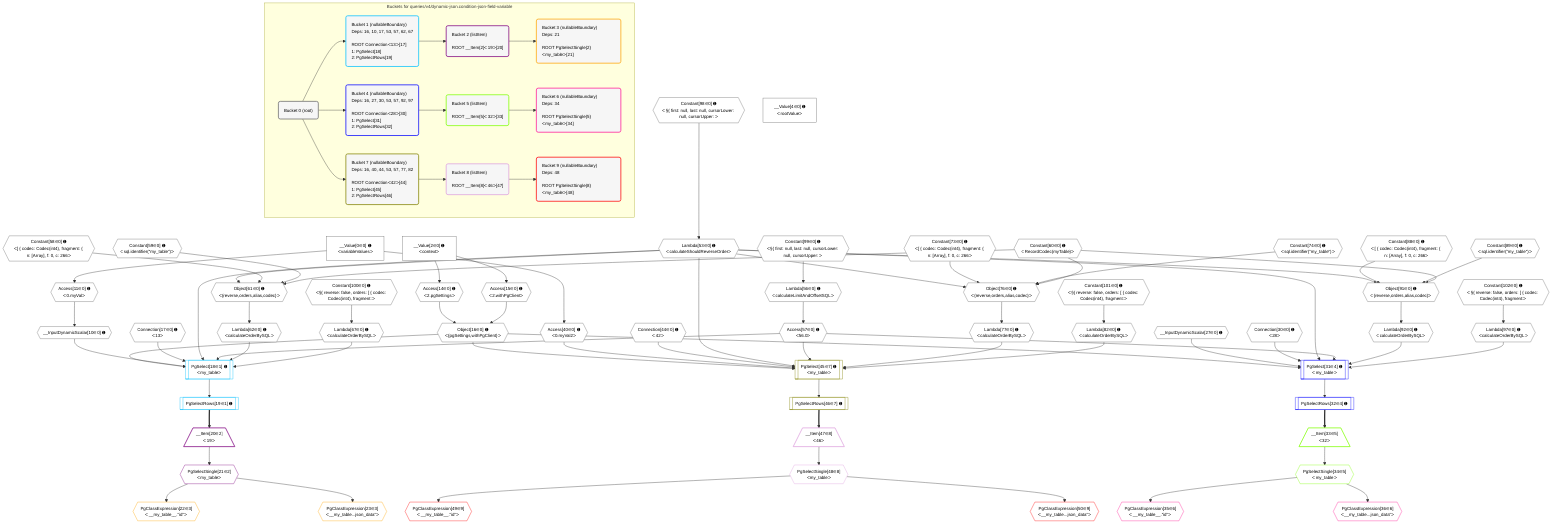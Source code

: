 %%{init: {'themeVariables': { 'fontSize': '12px'}}}%%
graph TD
    classDef path fill:#eee,stroke:#000,color:#000
    classDef plan fill:#fff,stroke-width:1px,color:#000
    classDef itemplan fill:#fff,stroke-width:2px,color:#000
    classDef unbatchedplan fill:#dff,stroke-width:1px,color:#000
    classDef sideeffectplan fill:#fcc,stroke-width:2px,color:#000
    classDef bucket fill:#f6f6f6,color:#000,stroke-width:2px,text-align:left


    %% plan dependencies
    Object61{{"Object[61∈0] ➊<br />ᐸ{reverse,orders,alias,codec}ᐳ"}}:::plan
    Lambda53{{"Lambda[53∈0] ➊<br />ᐸcalculateShouldReverseOrderᐳ"}}:::plan
    Constant58{{"Constant[58∈0] ➊<br />ᐸ[ { codec: Codec(int4), fragment: { n: [Array], f: 0, c: 266ᐳ"}}:::plan
    Constant59{{"Constant[59∈0] ➊<br />ᐸsql.identifier(”my_table”)ᐳ"}}:::plan
    Constant60{{"Constant[60∈0] ➊<br />ᐸRecordCodec(myTable)ᐳ"}}:::plan
    Lambda53 & Constant58 & Constant59 & Constant60 --> Object61
    Object76{{"Object[76∈0] ➊<br />ᐸ{reverse,orders,alias,codec}ᐳ"}}:::plan
    Constant73{{"Constant[73∈0] ➊<br />ᐸ[ { codec: Codec(int4), fragment: { n: [Array], f: 0, c: 266ᐳ"}}:::plan
    Constant74{{"Constant[74∈0] ➊<br />ᐸsql.identifier(”my_table”)ᐳ"}}:::plan
    Lambda53 & Constant73 & Constant74 & Constant60 --> Object76
    Object91{{"Object[91∈0] ➊<br />ᐸ{reverse,orders,alias,codec}ᐳ"}}:::plan
    Constant88{{"Constant[88∈0] ➊<br />ᐸ[ { codec: Codec(int4), fragment: { n: [Array], f: 0, c: 266ᐳ"}}:::plan
    Constant89{{"Constant[89∈0] ➊<br />ᐸsql.identifier(”my_table”)ᐳ"}}:::plan
    Lambda53 & Constant88 & Constant89 & Constant60 --> Object91
    Object16{{"Object[16∈0] ➊<br />ᐸ{pgSettings,withPgClient}ᐳ"}}:::plan
    Access14{{"Access[14∈0] ➊<br />ᐸ2.pgSettingsᐳ"}}:::plan
    Access15{{"Access[15∈0] ➊<br />ᐸ2.withPgClientᐳ"}}:::plan
    Access14 & Access15 --> Object16
    __InputDynamicScalar10{{"__InputDynamicScalar[10∈0] ➊"}}:::plan
    Access11{{"Access[11∈0] ➊<br />ᐸ0.myValᐳ"}}:::plan
    Access11 --> __InputDynamicScalar10
    __Value0["__Value[0∈0] ➊<br />ᐸvariableValuesᐳ"]:::plan
    __Value0 --> Access11
    __Value2["__Value[2∈0] ➊<br />ᐸcontextᐳ"]:::plan
    __Value2 --> Access14
    __Value2 --> Access15
    Access40{{"Access[40∈0] ➊<br />ᐸ0.myVal2ᐳ"}}:::plan
    __Value0 --> Access40
    Constant98{{"Constant[98∈0] ➊<br />ᐸ§{ first: null, last: null, cursorLower: null, cursorUpper: ᐳ"}}:::plan
    Constant98 --> Lambda53
    Lambda56{{"Lambda[56∈0] ➊<br />ᐸcalculateLimitAndOffsetSQLᐳ"}}:::plan
    Constant99{{"Constant[99∈0] ➊<br />ᐸ§{ first: null, last: null, cursorLower: null, cursorUpper: ᐳ"}}:::plan
    Constant99 --> Lambda56
    Access57{{"Access[57∈0] ➊<br />ᐸ56.0ᐳ"}}:::plan
    Lambda56 --> Access57
    Lambda62{{"Lambda[62∈0] ➊<br />ᐸcalculateOrderBySQLᐳ"}}:::plan
    Object61 --> Lambda62
    Lambda67{{"Lambda[67∈0] ➊<br />ᐸcalculateOrderBySQLᐳ"}}:::plan
    Constant100{{"Constant[100∈0] ➊<br />ᐸ§{ reverse: false, orders: [ { codec: Codec(int4), fragment:ᐳ"}}:::plan
    Constant100 --> Lambda67
    Lambda77{{"Lambda[77∈0] ➊<br />ᐸcalculateOrderBySQLᐳ"}}:::plan
    Object76 --> Lambda77
    Lambda82{{"Lambda[82∈0] ➊<br />ᐸcalculateOrderBySQLᐳ"}}:::plan
    Constant101{{"Constant[101∈0] ➊<br />ᐸ§{ reverse: false, orders: [ { codec: Codec(int4), fragment:ᐳ"}}:::plan
    Constant101 --> Lambda82
    Lambda92{{"Lambda[92∈0] ➊<br />ᐸcalculateOrderBySQLᐳ"}}:::plan
    Object91 --> Lambda92
    Lambda97{{"Lambda[97∈0] ➊<br />ᐸcalculateOrderBySQLᐳ"}}:::plan
    Constant102{{"Constant[102∈0] ➊<br />ᐸ§{ reverse: false, orders: [ { codec: Codec(int4), fragment:ᐳ"}}:::plan
    Constant102 --> Lambda97
    __Value4["__Value[4∈0] ➊<br />ᐸrootValueᐳ"]:::plan
    Connection17{{"Connection[17∈0] ➊<br />ᐸ13ᐳ"}}:::plan
    __InputDynamicScalar27{{"__InputDynamicScalar[27∈0] ➊"}}:::plan
    Connection30{{"Connection[30∈0] ➊<br />ᐸ28ᐳ"}}:::plan
    Connection44{{"Connection[44∈0] ➊<br />ᐸ42ᐳ"}}:::plan
    PgSelect18[["PgSelect[18∈1] ➊<br />ᐸmy_tableᐳ"]]:::plan
    Object16 & __InputDynamicScalar10 & Connection17 & Lambda53 & Access57 & Lambda62 & Lambda67 --> PgSelect18
    PgSelectRows19[["PgSelectRows[19∈1] ➊"]]:::plan
    PgSelect18 --> PgSelectRows19
    __Item20[/"__Item[20∈2]<br />ᐸ19ᐳ"\]:::itemplan
    PgSelectRows19 ==> __Item20
    PgSelectSingle21{{"PgSelectSingle[21∈2]<br />ᐸmy_tableᐳ"}}:::plan
    __Item20 --> PgSelectSingle21
    PgClassExpression22{{"PgClassExpression[22∈3]<br />ᐸ__my_table__.”id”ᐳ"}}:::plan
    PgSelectSingle21 --> PgClassExpression22
    PgClassExpression23{{"PgClassExpression[23∈3]<br />ᐸ__my_table...json_data”ᐳ"}}:::plan
    PgSelectSingle21 --> PgClassExpression23
    PgSelect31[["PgSelect[31∈4] ➊<br />ᐸmy_tableᐳ"]]:::plan
    Object16 & __InputDynamicScalar27 & Connection30 & Lambda53 & Access57 & Lambda92 & Lambda97 --> PgSelect31
    PgSelectRows32[["PgSelectRows[32∈4] ➊"]]:::plan
    PgSelect31 --> PgSelectRows32
    __Item33[/"__Item[33∈5]<br />ᐸ32ᐳ"\]:::itemplan
    PgSelectRows32 ==> __Item33
    PgSelectSingle34{{"PgSelectSingle[34∈5]<br />ᐸmy_tableᐳ"}}:::plan
    __Item33 --> PgSelectSingle34
    PgClassExpression35{{"PgClassExpression[35∈6]<br />ᐸ__my_table__.”id”ᐳ"}}:::plan
    PgSelectSingle34 --> PgClassExpression35
    PgClassExpression36{{"PgClassExpression[36∈6]<br />ᐸ__my_table...json_data”ᐳ"}}:::plan
    PgSelectSingle34 --> PgClassExpression36
    PgSelect45[["PgSelect[45∈7] ➊<br />ᐸmy_tableᐳ"]]:::plan
    Object16 & Access40 & Connection44 & Lambda53 & Access57 & Lambda77 & Lambda82 --> PgSelect45
    PgSelectRows46[["PgSelectRows[46∈7] ➊"]]:::plan
    PgSelect45 --> PgSelectRows46
    __Item47[/"__Item[47∈8]<br />ᐸ46ᐳ"\]:::itemplan
    PgSelectRows46 ==> __Item47
    PgSelectSingle48{{"PgSelectSingle[48∈8]<br />ᐸmy_tableᐳ"}}:::plan
    __Item47 --> PgSelectSingle48
    PgClassExpression49{{"PgClassExpression[49∈9]<br />ᐸ__my_table__.”id”ᐳ"}}:::plan
    PgSelectSingle48 --> PgClassExpression49
    PgClassExpression50{{"PgClassExpression[50∈9]<br />ᐸ__my_table...json_data”ᐳ"}}:::plan
    PgSelectSingle48 --> PgClassExpression50

    %% define steps

    subgraph "Buckets for queries/v4/dynamic-json.condition-json-field-variable"
    Bucket0("Bucket 0 (root)"):::bucket
    classDef bucket0 stroke:#696969
    class Bucket0,__Value0,__Value2,__Value4,__InputDynamicScalar10,Access11,Access14,Access15,Object16,Connection17,__InputDynamicScalar27,Connection30,Access40,Connection44,Lambda53,Lambda56,Access57,Constant58,Constant59,Constant60,Object61,Lambda62,Lambda67,Constant73,Constant74,Object76,Lambda77,Lambda82,Constant88,Constant89,Object91,Lambda92,Lambda97,Constant98,Constant99,Constant100,Constant101,Constant102 bucket0
    Bucket1("Bucket 1 (nullableBoundary)<br />Deps: 16, 10, 17, 53, 57, 62, 67<br /><br />ROOT Connectionᐸ13ᐳ[17]<br />1: PgSelect[18]<br />2: PgSelectRows[19]"):::bucket
    classDef bucket1 stroke:#00bfff
    class Bucket1,PgSelect18,PgSelectRows19 bucket1
    Bucket2("Bucket 2 (listItem)<br /><br />ROOT __Item{2}ᐸ19ᐳ[20]"):::bucket
    classDef bucket2 stroke:#7f007f
    class Bucket2,__Item20,PgSelectSingle21 bucket2
    Bucket3("Bucket 3 (nullableBoundary)<br />Deps: 21<br /><br />ROOT PgSelectSingle{2}ᐸmy_tableᐳ[21]"):::bucket
    classDef bucket3 stroke:#ffa500
    class Bucket3,PgClassExpression22,PgClassExpression23 bucket3
    Bucket4("Bucket 4 (nullableBoundary)<br />Deps: 16, 27, 30, 53, 57, 92, 97<br /><br />ROOT Connectionᐸ28ᐳ[30]<br />1: PgSelect[31]<br />2: PgSelectRows[32]"):::bucket
    classDef bucket4 stroke:#0000ff
    class Bucket4,PgSelect31,PgSelectRows32 bucket4
    Bucket5("Bucket 5 (listItem)<br /><br />ROOT __Item{5}ᐸ32ᐳ[33]"):::bucket
    classDef bucket5 stroke:#7fff00
    class Bucket5,__Item33,PgSelectSingle34 bucket5
    Bucket6("Bucket 6 (nullableBoundary)<br />Deps: 34<br /><br />ROOT PgSelectSingle{5}ᐸmy_tableᐳ[34]"):::bucket
    classDef bucket6 stroke:#ff1493
    class Bucket6,PgClassExpression35,PgClassExpression36 bucket6
    Bucket7("Bucket 7 (nullableBoundary)<br />Deps: 16, 40, 44, 53, 57, 77, 82<br /><br />ROOT Connectionᐸ42ᐳ[44]<br />1: PgSelect[45]<br />2: PgSelectRows[46]"):::bucket
    classDef bucket7 stroke:#808000
    class Bucket7,PgSelect45,PgSelectRows46 bucket7
    Bucket8("Bucket 8 (listItem)<br /><br />ROOT __Item{8}ᐸ46ᐳ[47]"):::bucket
    classDef bucket8 stroke:#dda0dd
    class Bucket8,__Item47,PgSelectSingle48 bucket8
    Bucket9("Bucket 9 (nullableBoundary)<br />Deps: 48<br /><br />ROOT PgSelectSingle{8}ᐸmy_tableᐳ[48]"):::bucket
    classDef bucket9 stroke:#ff0000
    class Bucket9,PgClassExpression49,PgClassExpression50 bucket9
    Bucket0 --> Bucket1 & Bucket4 & Bucket7
    Bucket1 --> Bucket2
    Bucket2 --> Bucket3
    Bucket4 --> Bucket5
    Bucket5 --> Bucket6
    Bucket7 --> Bucket8
    Bucket8 --> Bucket9
    end
